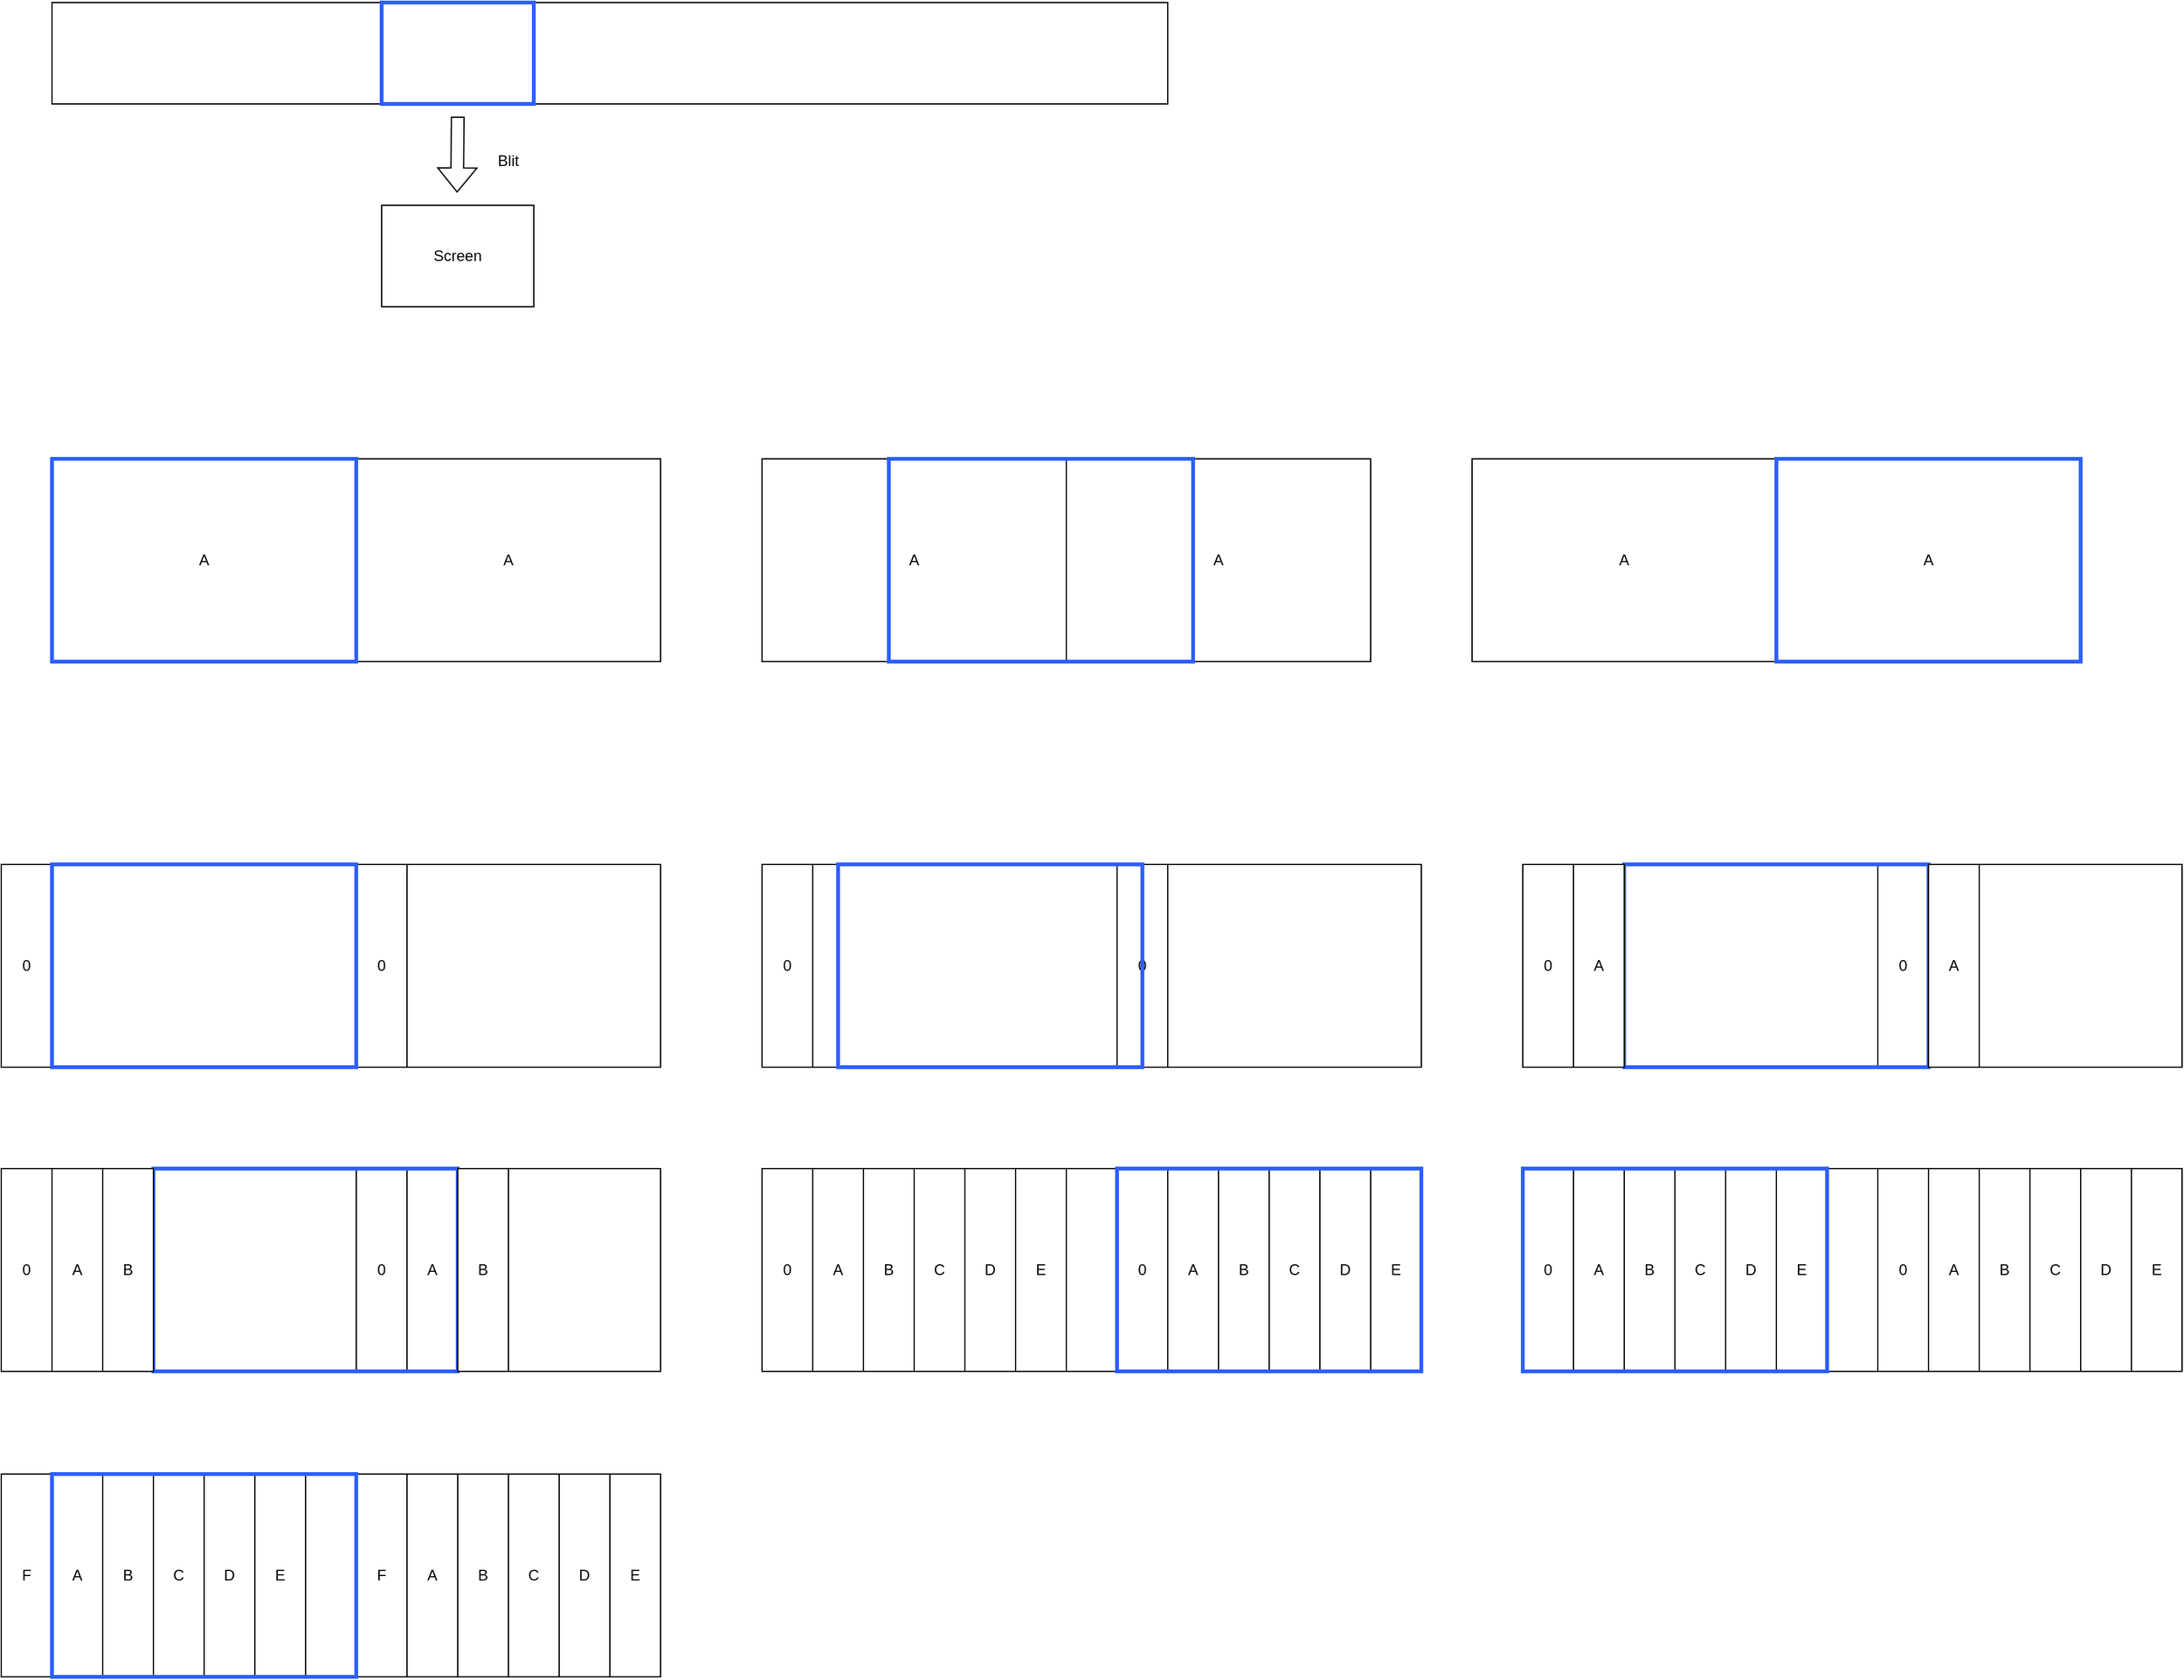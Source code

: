 <mxfile version="24.7.17">
  <diagram name="Pagina-1" id="NDfB43XsnRbAytyeGDIr">
    <mxGraphModel dx="1426" dy="755" grid="1" gridSize="10" guides="1" tooltips="1" connect="1" arrows="1" fold="1" page="1" pageScale="1" pageWidth="1169" pageHeight="827" math="0" shadow="0">
      <root>
        <mxCell id="0" />
        <mxCell id="1" parent="0" />
        <mxCell id="YOKYhh-cGYxiouS7ZIBC-13" value="A" style="rounded=0;whiteSpace=wrap;html=1;" vertex="1" parent="1">
          <mxGeometry x="320" y="440" width="240" height="160" as="geometry" />
        </mxCell>
        <mxCell id="YOKYhh-cGYxiouS7ZIBC-1" value="" style="rounded=0;whiteSpace=wrap;html=1;" vertex="1" parent="1">
          <mxGeometry x="80" y="80" width="880" height="80" as="geometry" />
        </mxCell>
        <mxCell id="YOKYhh-cGYxiouS7ZIBC-2" value="" style="rounded=0;whiteSpace=wrap;html=1;strokeWidth=3;strokeColor=#2E5FFF;" vertex="1" parent="1">
          <mxGeometry x="340" y="80" width="120" height="80" as="geometry" />
        </mxCell>
        <mxCell id="YOKYhh-cGYxiouS7ZIBC-3" value="Screen" style="rounded=0;whiteSpace=wrap;html=1;" vertex="1" parent="1">
          <mxGeometry x="340" y="240" width="120" height="80" as="geometry" />
        </mxCell>
        <mxCell id="YOKYhh-cGYxiouS7ZIBC-4" value="" style="shape=flexArrow;endArrow=classic;html=1;rounded=0;" edge="1" parent="1">
          <mxGeometry width="50" height="50" relative="1" as="geometry">
            <mxPoint x="400" y="170" as="sourcePoint" />
            <mxPoint x="399.5" y="230" as="targetPoint" />
          </mxGeometry>
        </mxCell>
        <mxCell id="YOKYhh-cGYxiouS7ZIBC-5" value="Blit" style="text;html=1;align=center;verticalAlign=middle;whiteSpace=wrap;rounded=0;" vertex="1" parent="1">
          <mxGeometry x="410" y="190" width="60" height="30" as="geometry" />
        </mxCell>
        <mxCell id="YOKYhh-cGYxiouS7ZIBC-12" value="A" style="rounded=0;whiteSpace=wrap;html=1;" vertex="1" parent="1">
          <mxGeometry x="80" y="440" width="240" height="160" as="geometry" />
        </mxCell>
        <mxCell id="YOKYhh-cGYxiouS7ZIBC-11" value="" style="rounded=0;whiteSpace=wrap;html=1;strokeWidth=3;strokeColor=#2E5FFF;fillColor=none;" vertex="1" parent="1">
          <mxGeometry x="80" y="440" width="240" height="160" as="geometry" />
        </mxCell>
        <mxCell id="YOKYhh-cGYxiouS7ZIBC-14" value="A" style="rounded=0;whiteSpace=wrap;html=1;" vertex="1" parent="1">
          <mxGeometry x="880" y="440" width="240" height="160" as="geometry" />
        </mxCell>
        <mxCell id="YOKYhh-cGYxiouS7ZIBC-15" value="A" style="rounded=0;whiteSpace=wrap;html=1;" vertex="1" parent="1">
          <mxGeometry x="640" y="440" width="240" height="160" as="geometry" />
        </mxCell>
        <mxCell id="YOKYhh-cGYxiouS7ZIBC-16" value="" style="rounded=0;whiteSpace=wrap;html=1;strokeWidth=3;strokeColor=#2E5FFF;fillColor=none;" vertex="1" parent="1">
          <mxGeometry x="740" y="440" width="240" height="160" as="geometry" />
        </mxCell>
        <mxCell id="YOKYhh-cGYxiouS7ZIBC-18" value="A" style="rounded=0;whiteSpace=wrap;html=1;" vertex="1" parent="1">
          <mxGeometry x="1440" y="440" width="240" height="160" as="geometry" />
        </mxCell>
        <mxCell id="YOKYhh-cGYxiouS7ZIBC-19" value="A" style="rounded=0;whiteSpace=wrap;html=1;" vertex="1" parent="1">
          <mxGeometry x="1200" y="440" width="240" height="160" as="geometry" />
        </mxCell>
        <mxCell id="YOKYhh-cGYxiouS7ZIBC-20" value="" style="rounded=0;whiteSpace=wrap;html=1;strokeWidth=3;strokeColor=#2E5FFF;fillColor=none;" vertex="1" parent="1">
          <mxGeometry x="1440" y="440" width="240" height="160" as="geometry" />
        </mxCell>
        <mxCell id="YOKYhh-cGYxiouS7ZIBC-59" value="" style="rounded=0;whiteSpace=wrap;html=1;" vertex="1" parent="1">
          <mxGeometry x="80" y="760" width="480" height="160" as="geometry" />
        </mxCell>
        <mxCell id="YOKYhh-cGYxiouS7ZIBC-60" value="0" style="rounded=0;whiteSpace=wrap;html=1;" vertex="1" parent="1">
          <mxGeometry x="320" y="760" width="40" height="160" as="geometry" />
        </mxCell>
        <mxCell id="YOKYhh-cGYxiouS7ZIBC-61" value="0" style="rounded=0;whiteSpace=wrap;html=1;" vertex="1" parent="1">
          <mxGeometry x="40" y="760" width="40" height="160" as="geometry" />
        </mxCell>
        <mxCell id="YOKYhh-cGYxiouS7ZIBC-62" value="" style="rounded=0;whiteSpace=wrap;html=1;strokeWidth=3;strokeColor=#2E5FFF;fillColor=none;" vertex="1" parent="1">
          <mxGeometry x="80" y="760" width="240" height="160" as="geometry" />
        </mxCell>
        <mxCell id="YOKYhh-cGYxiouS7ZIBC-63" value="" style="rounded=0;whiteSpace=wrap;html=1;" vertex="1" parent="1">
          <mxGeometry x="680" y="760" width="480" height="160" as="geometry" />
        </mxCell>
        <mxCell id="YOKYhh-cGYxiouS7ZIBC-64" value="0" style="rounded=0;whiteSpace=wrap;html=1;" vertex="1" parent="1">
          <mxGeometry x="920" y="760" width="40" height="160" as="geometry" />
        </mxCell>
        <mxCell id="YOKYhh-cGYxiouS7ZIBC-65" value="0" style="rounded=0;whiteSpace=wrap;html=1;" vertex="1" parent="1">
          <mxGeometry x="640" y="760" width="40" height="160" as="geometry" />
        </mxCell>
        <mxCell id="YOKYhh-cGYxiouS7ZIBC-66" value="" style="rounded=0;whiteSpace=wrap;html=1;strokeWidth=3;strokeColor=#2E5FFF;fillColor=none;" vertex="1" parent="1">
          <mxGeometry x="700" y="760" width="240" height="160" as="geometry" />
        </mxCell>
        <mxCell id="YOKYhh-cGYxiouS7ZIBC-67" value="" style="rounded=0;whiteSpace=wrap;html=1;" vertex="1" parent="1">
          <mxGeometry x="1280" y="760" width="480" height="160" as="geometry" />
        </mxCell>
        <mxCell id="YOKYhh-cGYxiouS7ZIBC-68" value="0" style="rounded=0;whiteSpace=wrap;html=1;" vertex="1" parent="1">
          <mxGeometry x="1520" y="760" width="40" height="160" as="geometry" />
        </mxCell>
        <mxCell id="YOKYhh-cGYxiouS7ZIBC-69" value="0" style="rounded=0;whiteSpace=wrap;html=1;" vertex="1" parent="1">
          <mxGeometry x="1240" y="760" width="40" height="160" as="geometry" />
        </mxCell>
        <mxCell id="YOKYhh-cGYxiouS7ZIBC-70" value="" style="rounded=0;whiteSpace=wrap;html=1;strokeWidth=3;strokeColor=#2E5FFF;fillColor=none;" vertex="1" parent="1">
          <mxGeometry x="1320" y="760" width="240" height="160" as="geometry" />
        </mxCell>
        <mxCell id="YOKYhh-cGYxiouS7ZIBC-71" value="A" style="rounded=0;whiteSpace=wrap;html=1;" vertex="1" parent="1">
          <mxGeometry x="1280" y="760" width="40" height="160" as="geometry" />
        </mxCell>
        <mxCell id="YOKYhh-cGYxiouS7ZIBC-72" value="A" style="rounded=0;whiteSpace=wrap;html=1;" vertex="1" parent="1">
          <mxGeometry x="1560" y="760" width="40" height="160" as="geometry" />
        </mxCell>
        <mxCell id="YOKYhh-cGYxiouS7ZIBC-73" value="" style="rounded=0;whiteSpace=wrap;html=1;" vertex="1" parent="1">
          <mxGeometry x="80" y="1000" width="480" height="160" as="geometry" />
        </mxCell>
        <mxCell id="YOKYhh-cGYxiouS7ZIBC-74" value="0" style="rounded=0;whiteSpace=wrap;html=1;" vertex="1" parent="1">
          <mxGeometry x="320" y="1000" width="40" height="160" as="geometry" />
        </mxCell>
        <mxCell id="YOKYhh-cGYxiouS7ZIBC-75" value="0" style="rounded=0;whiteSpace=wrap;html=1;" vertex="1" parent="1">
          <mxGeometry x="40" y="1000" width="40" height="160" as="geometry" />
        </mxCell>
        <mxCell id="YOKYhh-cGYxiouS7ZIBC-77" value="A" style="rounded=0;whiteSpace=wrap;html=1;" vertex="1" parent="1">
          <mxGeometry x="80" y="1000" width="40" height="160" as="geometry" />
        </mxCell>
        <mxCell id="YOKYhh-cGYxiouS7ZIBC-78" value="A" style="rounded=0;whiteSpace=wrap;html=1;" vertex="1" parent="1">
          <mxGeometry x="360" y="1000" width="40" height="160" as="geometry" />
        </mxCell>
        <mxCell id="YOKYhh-cGYxiouS7ZIBC-76" value="" style="rounded=0;whiteSpace=wrap;html=1;strokeWidth=3;strokeColor=#2E5FFF;fillColor=none;" vertex="1" parent="1">
          <mxGeometry x="160" y="1000" width="240" height="160" as="geometry" />
        </mxCell>
        <mxCell id="YOKYhh-cGYxiouS7ZIBC-79" value="B" style="rounded=0;whiteSpace=wrap;html=1;" vertex="1" parent="1">
          <mxGeometry x="120" y="1000" width="40" height="160" as="geometry" />
        </mxCell>
        <mxCell id="YOKYhh-cGYxiouS7ZIBC-80" value="B" style="rounded=0;whiteSpace=wrap;html=1;" vertex="1" parent="1">
          <mxGeometry x="400" y="1000" width="40" height="160" as="geometry" />
        </mxCell>
        <mxCell id="YOKYhh-cGYxiouS7ZIBC-81" value="" style="rounded=0;whiteSpace=wrap;html=1;" vertex="1" parent="1">
          <mxGeometry x="680" y="1000" width="480" height="160" as="geometry" />
        </mxCell>
        <mxCell id="YOKYhh-cGYxiouS7ZIBC-82" value="0" style="rounded=0;whiteSpace=wrap;html=1;" vertex="1" parent="1">
          <mxGeometry x="920" y="1000" width="40" height="160" as="geometry" />
        </mxCell>
        <mxCell id="YOKYhh-cGYxiouS7ZIBC-83" value="0" style="rounded=0;whiteSpace=wrap;html=1;" vertex="1" parent="1">
          <mxGeometry x="640" y="1000" width="40" height="160" as="geometry" />
        </mxCell>
        <mxCell id="YOKYhh-cGYxiouS7ZIBC-84" value="A" style="rounded=0;whiteSpace=wrap;html=1;" vertex="1" parent="1">
          <mxGeometry x="680" y="1000" width="40" height="160" as="geometry" />
        </mxCell>
        <mxCell id="YOKYhh-cGYxiouS7ZIBC-85" value="A" style="rounded=0;whiteSpace=wrap;html=1;" vertex="1" parent="1">
          <mxGeometry x="960" y="1000" width="40" height="160" as="geometry" />
        </mxCell>
        <mxCell id="YOKYhh-cGYxiouS7ZIBC-87" value="B" style="rounded=0;whiteSpace=wrap;html=1;" vertex="1" parent="1">
          <mxGeometry x="720" y="1000" width="40" height="160" as="geometry" />
        </mxCell>
        <mxCell id="YOKYhh-cGYxiouS7ZIBC-88" value="B" style="rounded=0;whiteSpace=wrap;html=1;" vertex="1" parent="1">
          <mxGeometry x="1000" y="1000" width="40" height="160" as="geometry" />
        </mxCell>
        <mxCell id="YOKYhh-cGYxiouS7ZIBC-89" value="C" style="rounded=0;whiteSpace=wrap;html=1;" vertex="1" parent="1">
          <mxGeometry x="760" y="1000" width="40" height="160" as="geometry" />
        </mxCell>
        <mxCell id="YOKYhh-cGYxiouS7ZIBC-90" value="C" style="rounded=0;whiteSpace=wrap;html=1;" vertex="1" parent="1">
          <mxGeometry x="1040" y="1000" width="40" height="160" as="geometry" />
        </mxCell>
        <mxCell id="YOKYhh-cGYxiouS7ZIBC-91" value="D" style="rounded=0;whiteSpace=wrap;html=1;" vertex="1" parent="1">
          <mxGeometry x="800" y="1000" width="40" height="160" as="geometry" />
        </mxCell>
        <mxCell id="YOKYhh-cGYxiouS7ZIBC-92" value="D" style="rounded=0;whiteSpace=wrap;html=1;" vertex="1" parent="1">
          <mxGeometry x="1080" y="1000" width="40" height="160" as="geometry" />
        </mxCell>
        <mxCell id="YOKYhh-cGYxiouS7ZIBC-93" value="E" style="rounded=0;whiteSpace=wrap;html=1;" vertex="1" parent="1">
          <mxGeometry x="840" y="1000" width="40" height="160" as="geometry" />
        </mxCell>
        <mxCell id="YOKYhh-cGYxiouS7ZIBC-94" value="E" style="rounded=0;whiteSpace=wrap;html=1;" vertex="1" parent="1">
          <mxGeometry x="1120" y="1000" width="40" height="160" as="geometry" />
        </mxCell>
        <mxCell id="YOKYhh-cGYxiouS7ZIBC-86" value="" style="rounded=0;whiteSpace=wrap;html=1;strokeWidth=3;strokeColor=#2E5FFF;fillColor=none;" vertex="1" parent="1">
          <mxGeometry x="920" y="1000" width="240" height="160" as="geometry" />
        </mxCell>
        <mxCell id="YOKYhh-cGYxiouS7ZIBC-95" value="" style="rounded=0;whiteSpace=wrap;html=1;" vertex="1" parent="1">
          <mxGeometry x="1280" y="1000" width="480" height="160" as="geometry" />
        </mxCell>
        <mxCell id="YOKYhh-cGYxiouS7ZIBC-96" value="0" style="rounded=0;whiteSpace=wrap;html=1;" vertex="1" parent="1">
          <mxGeometry x="1520" y="1000" width="40" height="160" as="geometry" />
        </mxCell>
        <mxCell id="YOKYhh-cGYxiouS7ZIBC-97" value="0" style="rounded=0;whiteSpace=wrap;html=1;" vertex="1" parent="1">
          <mxGeometry x="1240" y="1000" width="40" height="160" as="geometry" />
        </mxCell>
        <mxCell id="YOKYhh-cGYxiouS7ZIBC-98" value="A" style="rounded=0;whiteSpace=wrap;html=1;" vertex="1" parent="1">
          <mxGeometry x="1280" y="1000" width="40" height="160" as="geometry" />
        </mxCell>
        <mxCell id="YOKYhh-cGYxiouS7ZIBC-99" value="A" style="rounded=0;whiteSpace=wrap;html=1;" vertex="1" parent="1">
          <mxGeometry x="1560" y="1000" width="40" height="160" as="geometry" />
        </mxCell>
        <mxCell id="YOKYhh-cGYxiouS7ZIBC-100" value="B" style="rounded=0;whiteSpace=wrap;html=1;" vertex="1" parent="1">
          <mxGeometry x="1320" y="1000" width="40" height="160" as="geometry" />
        </mxCell>
        <mxCell id="YOKYhh-cGYxiouS7ZIBC-101" value="B" style="rounded=0;whiteSpace=wrap;html=1;" vertex="1" parent="1">
          <mxGeometry x="1600" y="1000" width="40" height="160" as="geometry" />
        </mxCell>
        <mxCell id="YOKYhh-cGYxiouS7ZIBC-102" value="C" style="rounded=0;whiteSpace=wrap;html=1;" vertex="1" parent="1">
          <mxGeometry x="1360" y="1000" width="40" height="160" as="geometry" />
        </mxCell>
        <mxCell id="YOKYhh-cGYxiouS7ZIBC-103" value="C" style="rounded=0;whiteSpace=wrap;html=1;" vertex="1" parent="1">
          <mxGeometry x="1640" y="1000" width="40" height="160" as="geometry" />
        </mxCell>
        <mxCell id="YOKYhh-cGYxiouS7ZIBC-104" value="D" style="rounded=0;whiteSpace=wrap;html=1;" vertex="1" parent="1">
          <mxGeometry x="1400" y="1000" width="40" height="160" as="geometry" />
        </mxCell>
        <mxCell id="YOKYhh-cGYxiouS7ZIBC-105" value="D" style="rounded=0;whiteSpace=wrap;html=1;" vertex="1" parent="1">
          <mxGeometry x="1680" y="1000" width="40" height="160" as="geometry" />
        </mxCell>
        <mxCell id="YOKYhh-cGYxiouS7ZIBC-106" value="E" style="rounded=0;whiteSpace=wrap;html=1;" vertex="1" parent="1">
          <mxGeometry x="1440" y="1000" width="40" height="160" as="geometry" />
        </mxCell>
        <mxCell id="YOKYhh-cGYxiouS7ZIBC-107" value="E" style="rounded=0;whiteSpace=wrap;html=1;" vertex="1" parent="1">
          <mxGeometry x="1720" y="1000" width="40" height="160" as="geometry" />
        </mxCell>
        <mxCell id="YOKYhh-cGYxiouS7ZIBC-108" value="" style="rounded=0;whiteSpace=wrap;html=1;strokeWidth=3;strokeColor=#2E5FFF;fillColor=none;" vertex="1" parent="1">
          <mxGeometry x="1240" y="1000" width="240" height="160" as="geometry" />
        </mxCell>
        <mxCell id="YOKYhh-cGYxiouS7ZIBC-109" value="" style="rounded=0;whiteSpace=wrap;html=1;" vertex="1" parent="1">
          <mxGeometry x="80" y="1241" width="480" height="160" as="geometry" />
        </mxCell>
        <mxCell id="YOKYhh-cGYxiouS7ZIBC-110" value="F" style="rounded=0;whiteSpace=wrap;html=1;" vertex="1" parent="1">
          <mxGeometry x="320" y="1241" width="40" height="160" as="geometry" />
        </mxCell>
        <mxCell id="YOKYhh-cGYxiouS7ZIBC-111" value="F" style="rounded=0;whiteSpace=wrap;html=1;" vertex="1" parent="1">
          <mxGeometry x="40" y="1241" width="40" height="160" as="geometry" />
        </mxCell>
        <mxCell id="YOKYhh-cGYxiouS7ZIBC-112" value="A" style="rounded=0;whiteSpace=wrap;html=1;" vertex="1" parent="1">
          <mxGeometry x="80" y="1241" width="40" height="160" as="geometry" />
        </mxCell>
        <mxCell id="YOKYhh-cGYxiouS7ZIBC-113" value="A" style="rounded=0;whiteSpace=wrap;html=1;" vertex="1" parent="1">
          <mxGeometry x="360" y="1241" width="40" height="160" as="geometry" />
        </mxCell>
        <mxCell id="YOKYhh-cGYxiouS7ZIBC-114" value="B" style="rounded=0;whiteSpace=wrap;html=1;" vertex="1" parent="1">
          <mxGeometry x="120" y="1241" width="40" height="160" as="geometry" />
        </mxCell>
        <mxCell id="YOKYhh-cGYxiouS7ZIBC-115" value="B" style="rounded=0;whiteSpace=wrap;html=1;" vertex="1" parent="1">
          <mxGeometry x="400" y="1241" width="40" height="160" as="geometry" />
        </mxCell>
        <mxCell id="YOKYhh-cGYxiouS7ZIBC-116" value="C" style="rounded=0;whiteSpace=wrap;html=1;" vertex="1" parent="1">
          <mxGeometry x="160" y="1241" width="40" height="160" as="geometry" />
        </mxCell>
        <mxCell id="YOKYhh-cGYxiouS7ZIBC-117" value="C" style="rounded=0;whiteSpace=wrap;html=1;" vertex="1" parent="1">
          <mxGeometry x="440" y="1241" width="40" height="160" as="geometry" />
        </mxCell>
        <mxCell id="YOKYhh-cGYxiouS7ZIBC-118" value="D" style="rounded=0;whiteSpace=wrap;html=1;" vertex="1" parent="1">
          <mxGeometry x="200" y="1241" width="40" height="160" as="geometry" />
        </mxCell>
        <mxCell id="YOKYhh-cGYxiouS7ZIBC-119" value="D" style="rounded=0;whiteSpace=wrap;html=1;" vertex="1" parent="1">
          <mxGeometry x="480" y="1241" width="40" height="160" as="geometry" />
        </mxCell>
        <mxCell id="YOKYhh-cGYxiouS7ZIBC-120" value="E" style="rounded=0;whiteSpace=wrap;html=1;" vertex="1" parent="1">
          <mxGeometry x="240" y="1241" width="40" height="160" as="geometry" />
        </mxCell>
        <mxCell id="YOKYhh-cGYxiouS7ZIBC-121" value="E" style="rounded=0;whiteSpace=wrap;html=1;" vertex="1" parent="1">
          <mxGeometry x="520" y="1241" width="40" height="160" as="geometry" />
        </mxCell>
        <mxCell id="YOKYhh-cGYxiouS7ZIBC-122" value="" style="rounded=0;whiteSpace=wrap;html=1;strokeWidth=3;strokeColor=#2E5FFF;fillColor=none;" vertex="1" parent="1">
          <mxGeometry x="80" y="1241" width="240" height="160" as="geometry" />
        </mxCell>
      </root>
    </mxGraphModel>
  </diagram>
</mxfile>
